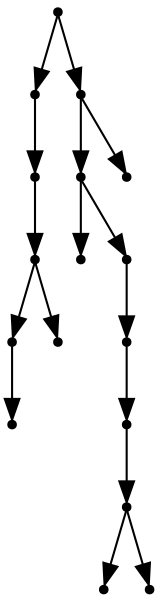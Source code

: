digraph {
  16 [shape=point];
  5 [shape=point];
  4 [shape=point];
  3 [shape=point];
  1 [shape=point];
  0 [shape=point];
  2 [shape=point];
  15 [shape=point];
  13 [shape=point];
  6 [shape=point];
  12 [shape=point];
  11 [shape=point];
  10 [shape=point];
  9 [shape=point];
  7 [shape=point];
  8 [shape=point];
  14 [shape=point];
16 -> 5;
5 -> 4;
4 -> 3;
3 -> 1;
1 -> 0;
3 -> 2;
16 -> 15;
15 -> 13;
13 -> 6;
13 -> 12;
12 -> 11;
11 -> 10;
10 -> 9;
9 -> 7;
9 -> 8;
15 -> 14;
}
